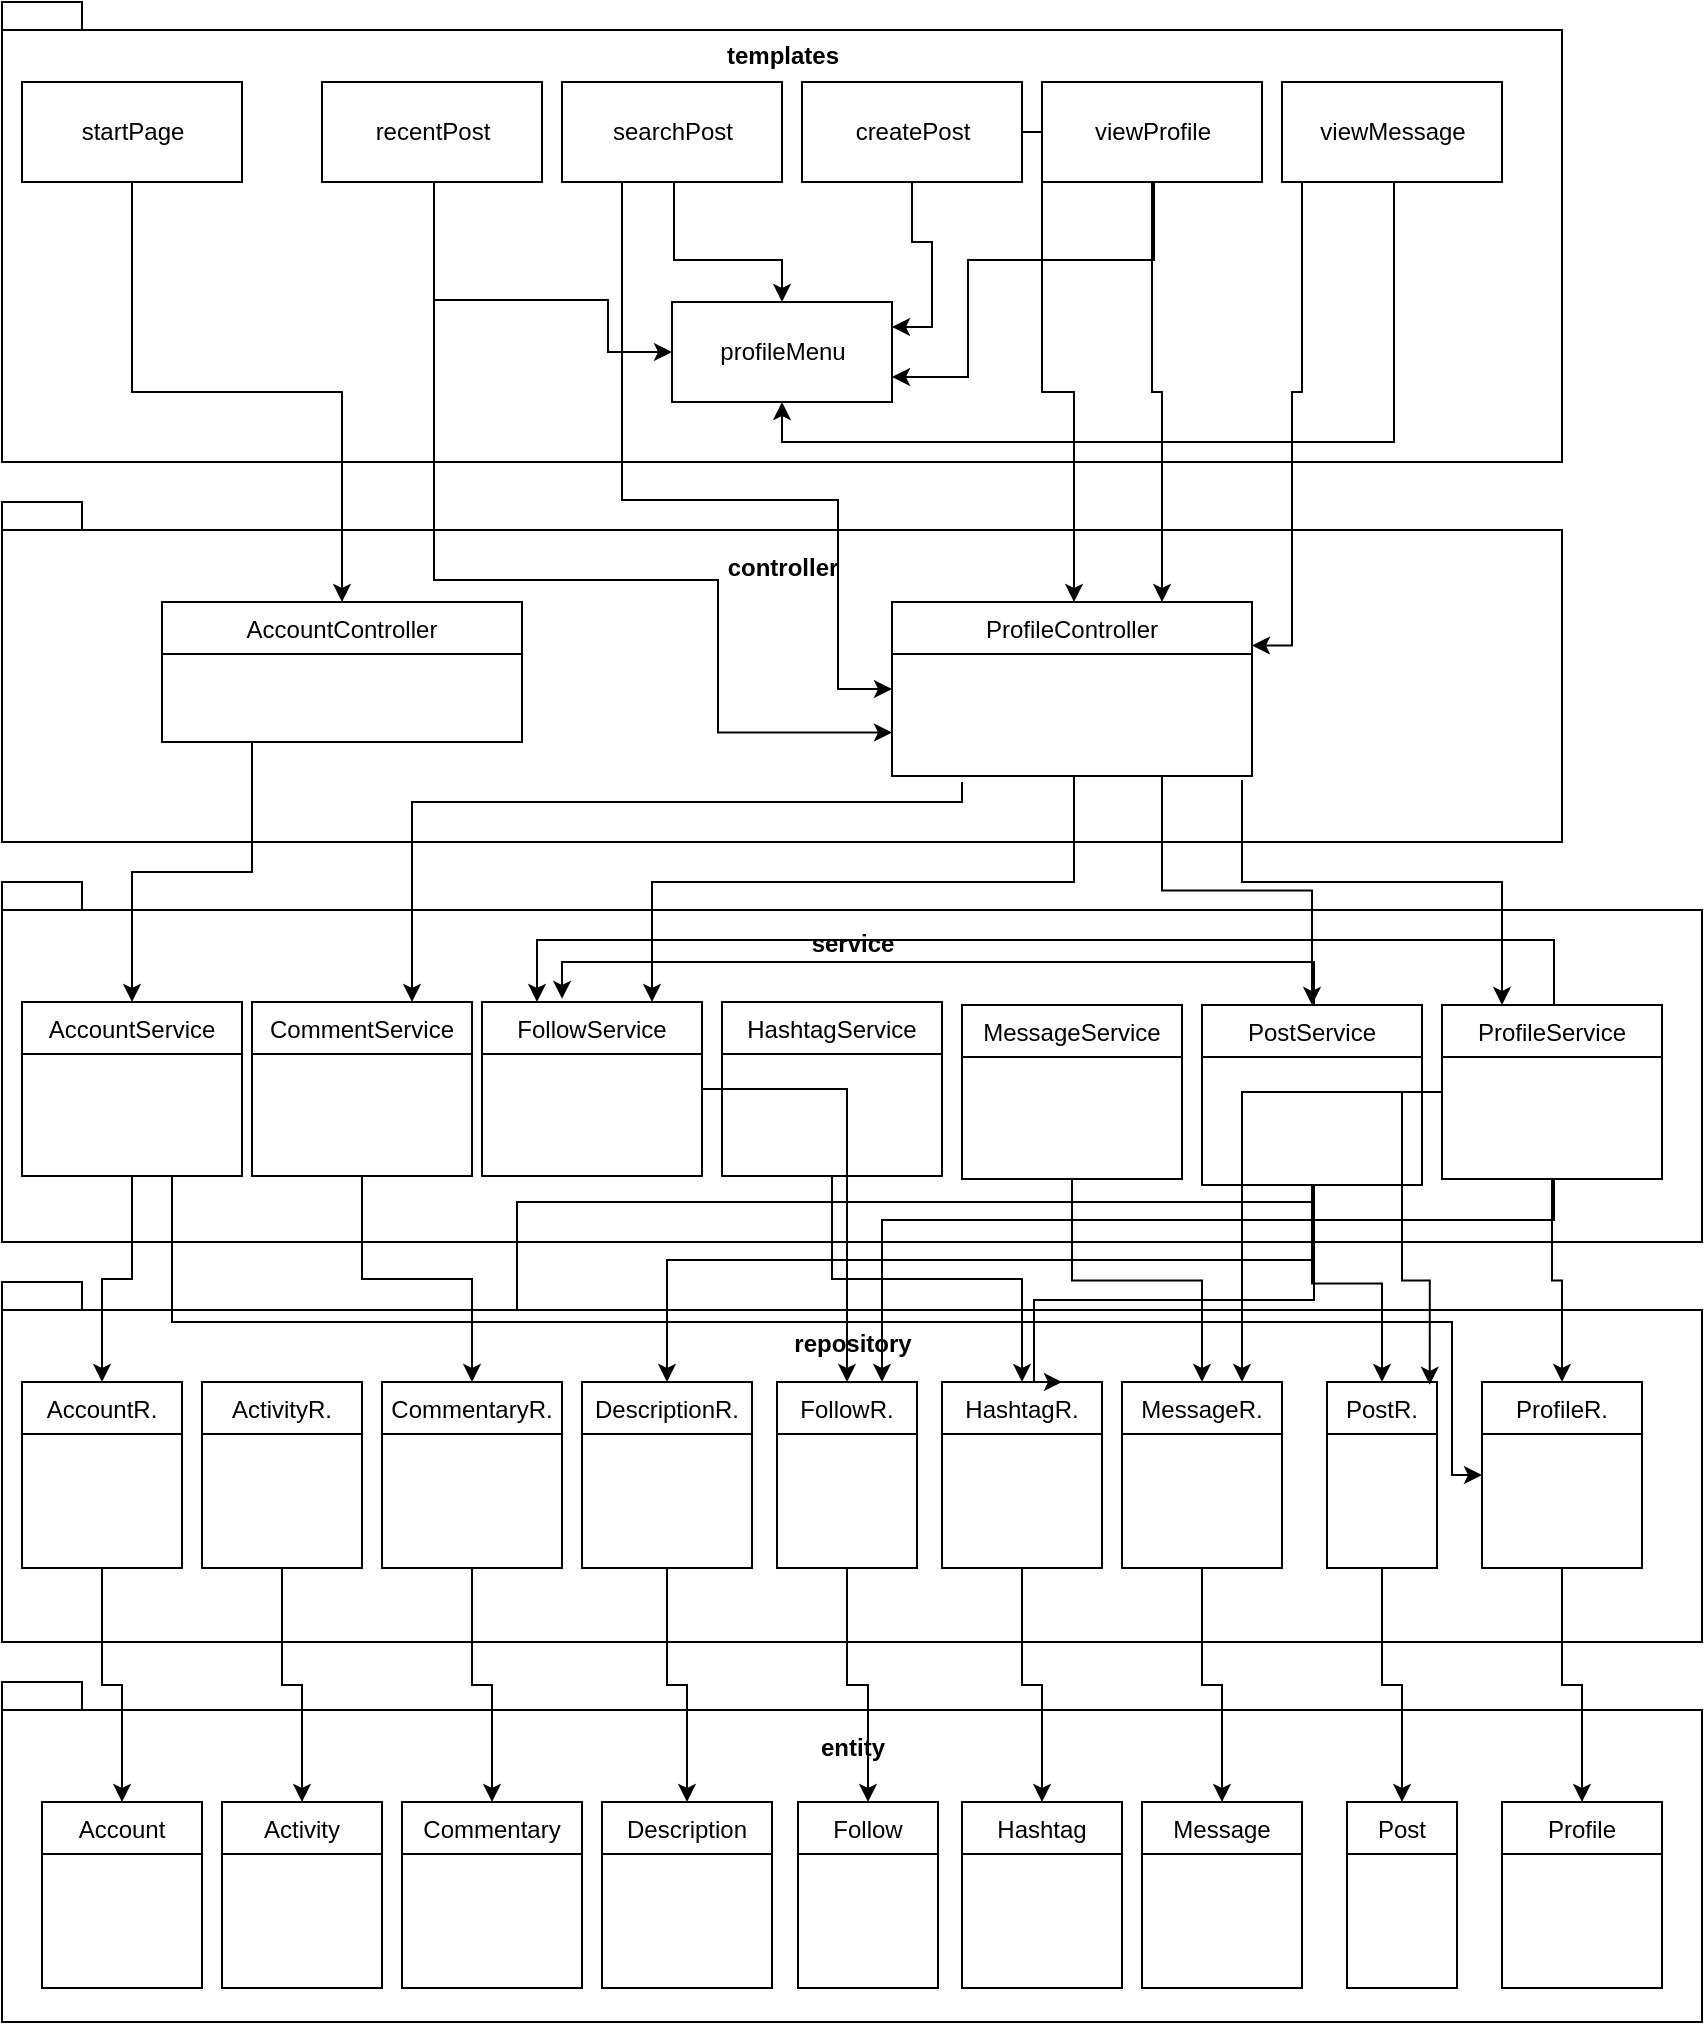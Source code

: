 <mxfile version="10.7.5" type="device"><diagram id="_zRgH4V-ce9XJRtoWXkv" name="Page-1"><mxGraphModel dx="1188" dy="589" grid="1" gridSize="10" guides="1" tooltips="1" connect="1" arrows="1" fold="1" page="1" pageScale="1" pageWidth="827" pageHeight="1169" math="0" shadow="0"><root><mxCell id="0"/><mxCell id="1" parent="0"/><mxCell id="pbRpWjGGDW8Lgzh8R3lk-18" value="controller&lt;br&gt;&lt;br&gt;&lt;br&gt;&lt;br&gt;&lt;br&gt;&lt;br&gt;&lt;br&gt;&lt;br&gt;&lt;br&gt;" style="shape=folder;fontStyle=1;spacingTop=10;tabWidth=40;tabHeight=14;tabPosition=left;html=1;" vertex="1" parent="1"><mxGeometry x="20" y="270" width="780" height="170" as="geometry"/></mxCell><mxCell id="pbRpWjGGDW8Lgzh8R3lk-2" value="templates&lt;br&gt;&lt;br&gt;&lt;br&gt;&lt;br&gt;&lt;br&gt;&lt;br&gt;&lt;br&gt;&lt;br&gt;&lt;br&gt;&lt;br&gt;&lt;br&gt;&lt;br&gt;&lt;br&gt;&lt;br&gt;" style="shape=folder;fontStyle=1;spacingTop=10;tabWidth=40;tabHeight=14;tabPosition=left;html=1;" vertex="1" parent="1"><mxGeometry x="20" y="20" width="780" height="230" as="geometry"/></mxCell><mxCell id="pbRpWjGGDW8Lgzh8R3lk-4" value="startPage" style="html=1;" vertex="1" parent="1"><mxGeometry x="30" y="60" width="110" height="50" as="geometry"/></mxCell><mxCell id="pbRpWjGGDW8Lgzh8R3lk-13" style="edgeStyle=orthogonalEdgeStyle;rounded=0;orthogonalLoop=1;jettySize=auto;html=1;entryX=0;entryY=0.5;entryDx=0;entryDy=0;" edge="1" parent="1" source="pbRpWjGGDW8Lgzh8R3lk-5" target="pbRpWjGGDW8Lgzh8R3lk-12"><mxGeometry relative="1" as="geometry"><Array as="points"><mxPoint x="236" y="169"/><mxPoint x="323" y="169"/><mxPoint x="323" y="195"/></Array></mxGeometry></mxCell><mxCell id="pbRpWjGGDW8Lgzh8R3lk-5" value="recentPost" style="html=1;" vertex="1" parent="1"><mxGeometry x="180" y="60" width="110" height="50" as="geometry"/></mxCell><mxCell id="pbRpWjGGDW8Lgzh8R3lk-14" style="edgeStyle=orthogonalEdgeStyle;rounded=0;orthogonalLoop=1;jettySize=auto;html=1;" edge="1" parent="1" source="pbRpWjGGDW8Lgzh8R3lk-6" target="pbRpWjGGDW8Lgzh8R3lk-12"><mxGeometry relative="1" as="geometry"><Array as="points"><mxPoint x="356" y="149"/><mxPoint x="410" y="149"/></Array></mxGeometry></mxCell><mxCell id="pbRpWjGGDW8Lgzh8R3lk-6" value="searchPost" style="html=1;" vertex="1" parent="1"><mxGeometry x="300" y="60" width="110" height="50" as="geometry"/></mxCell><mxCell id="pbRpWjGGDW8Lgzh8R3lk-15" style="edgeStyle=orthogonalEdgeStyle;rounded=0;orthogonalLoop=1;jettySize=auto;html=1;entryX=1;entryY=0.25;entryDx=0;entryDy=0;" edge="1" parent="1" source="pbRpWjGGDW8Lgzh8R3lk-7" target="pbRpWjGGDW8Lgzh8R3lk-12"><mxGeometry relative="1" as="geometry"/></mxCell><mxCell id="pbRpWjGGDW8Lgzh8R3lk-7" value="createPost" style="html=1;" vertex="1" parent="1"><mxGeometry x="420" y="60" width="110" height="50" as="geometry"/></mxCell><mxCell id="pbRpWjGGDW8Lgzh8R3lk-16" style="edgeStyle=orthogonalEdgeStyle;rounded=0;orthogonalLoop=1;jettySize=auto;html=1;entryX=1;entryY=0.75;entryDx=0;entryDy=0;" edge="1" parent="1" source="pbRpWjGGDW8Lgzh8R3lk-8" target="pbRpWjGGDW8Lgzh8R3lk-12"><mxGeometry relative="1" as="geometry"><Array as="points"><mxPoint x="596" y="149"/><mxPoint x="503" y="149"/><mxPoint x="503" y="207"/></Array></mxGeometry></mxCell><mxCell id="pbRpWjGGDW8Lgzh8R3lk-8" value="viewProfile" style="html=1;" vertex="1" parent="1"><mxGeometry x="540" y="60" width="110" height="50" as="geometry"/></mxCell><mxCell id="pbRpWjGGDW8Lgzh8R3lk-17" style="edgeStyle=orthogonalEdgeStyle;rounded=0;orthogonalLoop=1;jettySize=auto;html=1;" edge="1" parent="1" source="pbRpWjGGDW8Lgzh8R3lk-9" target="pbRpWjGGDW8Lgzh8R3lk-12"><mxGeometry relative="1" as="geometry"><Array as="points"><mxPoint x="716" y="240"/><mxPoint x="410" y="240"/></Array></mxGeometry></mxCell><mxCell id="pbRpWjGGDW8Lgzh8R3lk-9" value="viewMessage" style="html=1;" vertex="1" parent="1"><mxGeometry x="660" y="60" width="110" height="50" as="geometry"/></mxCell><mxCell id="pbRpWjGGDW8Lgzh8R3lk-12" value="profileMenu" style="html=1;" vertex="1" parent="1"><mxGeometry x="355" y="170" width="110" height="50" as="geometry"/></mxCell><mxCell id="pbRpWjGGDW8Lgzh8R3lk-19" value="AccountController" style="swimlane;fontStyle=0;childLayout=stackLayout;horizontal=1;startSize=26;fillColor=none;horizontalStack=0;resizeParent=1;resizeParentMax=0;resizeLast=0;collapsible=1;marginBottom=0;" vertex="1" parent="1"><mxGeometry x="100" y="320" width="180" height="70" as="geometry"/></mxCell><mxCell id="pbRpWjGGDW8Lgzh8R3lk-23" value="ProfileController" style="swimlane;fontStyle=0;childLayout=stackLayout;horizontal=1;startSize=26;fillColor=none;horizontalStack=0;resizeParent=1;resizeParentMax=0;resizeLast=0;collapsible=1;marginBottom=0;" vertex="1" parent="1"><mxGeometry x="465" y="320" width="180" height="87" as="geometry"/></mxCell><mxCell id="pbRpWjGGDW8Lgzh8R3lk-28" style="edgeStyle=orthogonalEdgeStyle;rounded=0;orthogonalLoop=1;jettySize=auto;html=1;entryX=0;entryY=0.75;entryDx=0;entryDy=0;" edge="1" parent="1" source="pbRpWjGGDW8Lgzh8R3lk-5" target="pbRpWjGGDW8Lgzh8R3lk-23"><mxGeometry relative="1" as="geometry"><Array as="points"><mxPoint x="236" y="309"/><mxPoint x="378" y="309"/><mxPoint x="378" y="385"/></Array></mxGeometry></mxCell><mxCell id="pbRpWjGGDW8Lgzh8R3lk-29" style="edgeStyle=orthogonalEdgeStyle;rounded=0;orthogonalLoop=1;jettySize=auto;html=1;entryX=0;entryY=0.5;entryDx=0;entryDy=0;" edge="1" parent="1" source="pbRpWjGGDW8Lgzh8R3lk-6" target="pbRpWjGGDW8Lgzh8R3lk-23"><mxGeometry relative="1" as="geometry"><Array as="points"><mxPoint x="330" y="269"/><mxPoint x="438" y="269"/><mxPoint x="438" y="364"/></Array></mxGeometry></mxCell><mxCell id="pbRpWjGGDW8Lgzh8R3lk-30" style="edgeStyle=orthogonalEdgeStyle;rounded=0;orthogonalLoop=1;jettySize=auto;html=1;" edge="1" parent="1" source="pbRpWjGGDW8Lgzh8R3lk-7" target="pbRpWjGGDW8Lgzh8R3lk-23"><mxGeometry relative="1" as="geometry"><Array as="points"><mxPoint x="540" y="85"/><mxPoint x="540" y="215"/><mxPoint x="556" y="215"/></Array></mxGeometry></mxCell><mxCell id="pbRpWjGGDW8Lgzh8R3lk-31" style="edgeStyle=orthogonalEdgeStyle;rounded=0;orthogonalLoop=1;jettySize=auto;html=1;entryX=0.75;entryY=0;entryDx=0;entryDy=0;" edge="1" parent="1" source="pbRpWjGGDW8Lgzh8R3lk-8" target="pbRpWjGGDW8Lgzh8R3lk-23"><mxGeometry relative="1" as="geometry"/></mxCell><mxCell id="pbRpWjGGDW8Lgzh8R3lk-32" style="edgeStyle=orthogonalEdgeStyle;rounded=0;orthogonalLoop=1;jettySize=auto;html=1;entryX=1;entryY=0.25;entryDx=0;entryDy=0;" edge="1" parent="1" source="pbRpWjGGDW8Lgzh8R3lk-9" target="pbRpWjGGDW8Lgzh8R3lk-23"><mxGeometry relative="1" as="geometry"><Array as="points"><mxPoint x="670" y="215"/><mxPoint x="665" y="215"/><mxPoint x="665" y="341"/></Array></mxGeometry></mxCell><mxCell id="pbRpWjGGDW8Lgzh8R3lk-24" style="edgeStyle=orthogonalEdgeStyle;rounded=0;orthogonalLoop=1;jettySize=auto;html=1;" edge="1" parent="1" source="pbRpWjGGDW8Lgzh8R3lk-4" target="pbRpWjGGDW8Lgzh8R3lk-19"><mxGeometry relative="1" as="geometry"/></mxCell><mxCell id="pbRpWjGGDW8Lgzh8R3lk-33" value="service&lt;br&gt;&lt;br&gt;&lt;br&gt;&lt;br&gt;&lt;br&gt;&lt;br&gt;&lt;br&gt;&lt;br&gt;&lt;br&gt;&lt;br&gt;" style="shape=folder;fontStyle=1;spacingTop=10;tabWidth=40;tabHeight=14;tabPosition=left;html=1;" vertex="1" parent="1"><mxGeometry x="20" y="460" width="850" height="180" as="geometry"/></mxCell><mxCell id="pbRpWjGGDW8Lgzh8R3lk-42" style="edgeStyle=orthogonalEdgeStyle;rounded=0;orthogonalLoop=1;jettySize=auto;html=1;exitX=0.25;exitY=1;exitDx=0;exitDy=0;" edge="1" parent="1" source="pbRpWjGGDW8Lgzh8R3lk-19" target="pbRpWjGGDW8Lgzh8R3lk-34"><mxGeometry relative="1" as="geometry"/></mxCell><mxCell id="pbRpWjGGDW8Lgzh8R3lk-34" value="AccountService" style="swimlane;fontStyle=0;childLayout=stackLayout;horizontal=1;startSize=26;fillColor=none;horizontalStack=0;resizeParent=1;resizeParentMax=0;resizeLast=0;collapsible=1;marginBottom=0;" vertex="1" parent="1"><mxGeometry x="30" y="520" width="110" height="87" as="geometry"/></mxCell><mxCell id="pbRpWjGGDW8Lgzh8R3lk-46" style="edgeStyle=orthogonalEdgeStyle;rounded=0;orthogonalLoop=1;jettySize=auto;html=1;" edge="1" parent="1" target="pbRpWjGGDW8Lgzh8R3lk-36"><mxGeometry relative="1" as="geometry"><mxPoint x="500" y="410" as="sourcePoint"/><Array as="points"><mxPoint x="500" y="420"/><mxPoint x="225" y="420"/></Array></mxGeometry></mxCell><mxCell id="pbRpWjGGDW8Lgzh8R3lk-36" value="CommentService" style="swimlane;fontStyle=0;childLayout=stackLayout;horizontal=1;startSize=26;fillColor=none;horizontalStack=0;resizeParent=1;resizeParentMax=0;resizeLast=0;collapsible=1;marginBottom=0;" vertex="1" parent="1"><mxGeometry x="145" y="520" width="110" height="87" as="geometry"/></mxCell><mxCell id="pbRpWjGGDW8Lgzh8R3lk-45" style="edgeStyle=orthogonalEdgeStyle;rounded=0;orthogonalLoop=1;jettySize=auto;html=1;exitX=0.5;exitY=1;exitDx=0;exitDy=0;" edge="1" parent="1" source="pbRpWjGGDW8Lgzh8R3lk-23" target="pbRpWjGGDW8Lgzh8R3lk-37"><mxGeometry relative="1" as="geometry"><Array as="points"><mxPoint x="556" y="460"/><mxPoint x="345" y="460"/></Array></mxGeometry></mxCell><mxCell id="pbRpWjGGDW8Lgzh8R3lk-37" value="FollowService" style="swimlane;fontStyle=0;childLayout=stackLayout;horizontal=1;startSize=26;fillColor=none;horizontalStack=0;resizeParent=1;resizeParentMax=0;resizeLast=0;collapsible=1;marginBottom=0;" vertex="1" parent="1"><mxGeometry x="260" y="520" width="110" height="87" as="geometry"/></mxCell><mxCell id="pbRpWjGGDW8Lgzh8R3lk-38" value="HashtagService" style="swimlane;fontStyle=0;childLayout=stackLayout;horizontal=1;startSize=26;fillColor=none;horizontalStack=0;resizeParent=1;resizeParentMax=0;resizeLast=0;collapsible=1;marginBottom=0;" vertex="1" parent="1"><mxGeometry x="380" y="520" width="110" height="87" as="geometry"/></mxCell><mxCell id="pbRpWjGGDW8Lgzh8R3lk-44" style="edgeStyle=orthogonalEdgeStyle;rounded=0;orthogonalLoop=1;jettySize=auto;html=1;exitX=0.75;exitY=1;exitDx=0;exitDy=0;" edge="1" parent="1" source="pbRpWjGGDW8Lgzh8R3lk-23" target="pbRpWjGGDW8Lgzh8R3lk-40"><mxGeometry relative="1" as="geometry"/></mxCell><mxCell id="pbRpWjGGDW8Lgzh8R3lk-70" style="edgeStyle=orthogonalEdgeStyle;rounded=0;orthogonalLoop=1;jettySize=auto;html=1;entryX=0.75;entryY=0;entryDx=0;entryDy=0;" edge="1" parent="1" source="pbRpWjGGDW8Lgzh8R3lk-40" target="pbRpWjGGDW8Lgzh8R3lk-51"><mxGeometry relative="1" as="geometry"><Array as="points"><mxPoint x="676" y="620"/><mxPoint x="278" y="620"/></Array></mxGeometry></mxCell><mxCell id="pbRpWjGGDW8Lgzh8R3lk-40" value="PostService" style="swimlane;fontStyle=0;childLayout=stackLayout;horizontal=1;startSize=26;fillColor=none;horizontalStack=0;resizeParent=1;resizeParentMax=0;resizeLast=0;collapsible=1;marginBottom=0;" vertex="1" parent="1"><mxGeometry x="620" y="521.5" width="110" height="90" as="geometry"/></mxCell><mxCell id="pbRpWjGGDW8Lgzh8R3lk-43" style="edgeStyle=orthogonalEdgeStyle;rounded=0;orthogonalLoop=1;jettySize=auto;html=1;" edge="1" parent="1" target="pbRpWjGGDW8Lgzh8R3lk-41"><mxGeometry relative="1" as="geometry"><mxPoint x="640" y="409" as="sourcePoint"/><Array as="points"><mxPoint x="640" y="460"/><mxPoint x="770" y="460"/></Array></mxGeometry></mxCell><mxCell id="pbRpWjGGDW8Lgzh8R3lk-72" style="edgeStyle=orthogonalEdgeStyle;rounded=0;orthogonalLoop=1;jettySize=auto;html=1;entryX=0.25;entryY=0;entryDx=0;entryDy=0;" edge="1" parent="1" source="pbRpWjGGDW8Lgzh8R3lk-41" target="pbRpWjGGDW8Lgzh8R3lk-37"><mxGeometry relative="1" as="geometry"><Array as="points"><mxPoint x="796" y="489"/><mxPoint x="287" y="489"/></Array></mxGeometry></mxCell><mxCell id="pbRpWjGGDW8Lgzh8R3lk-41" value="ProfileService" style="swimlane;fontStyle=0;childLayout=stackLayout;horizontal=1;startSize=26;fillColor=none;horizontalStack=0;resizeParent=1;resizeParentMax=0;resizeLast=0;collapsible=1;marginBottom=0;" vertex="1" parent="1"><mxGeometry x="740" y="521.5" width="110" height="87" as="geometry"/></mxCell><mxCell id="pbRpWjGGDW8Lgzh8R3lk-47" value="repository&lt;br&gt;&lt;br&gt;&lt;br&gt;&lt;br&gt;&lt;br&gt;&lt;br&gt;&lt;br&gt;&lt;br&gt;&lt;br&gt;&lt;br&gt;" style="shape=folder;fontStyle=1;spacingTop=10;tabWidth=40;tabHeight=14;tabPosition=left;html=1;" vertex="1" parent="1"><mxGeometry x="20" y="660" width="850" height="180" as="geometry"/></mxCell><mxCell id="pbRpWjGGDW8Lgzh8R3lk-48" value="AccountR." style="swimlane;fontStyle=0;childLayout=stackLayout;horizontal=1;startSize=26;fillColor=none;horizontalStack=0;resizeParent=1;resizeParentMax=0;resizeLast=0;collapsible=1;marginBottom=0;" vertex="1" parent="1"><mxGeometry x="30" y="710" width="80" height="93" as="geometry"/></mxCell><mxCell id="pbRpWjGGDW8Lgzh8R3lk-50" value="ActivityR." style="swimlane;fontStyle=0;childLayout=stackLayout;horizontal=1;startSize=26;fillColor=none;horizontalStack=0;resizeParent=1;resizeParentMax=0;resizeLast=0;collapsible=1;marginBottom=0;" vertex="1" parent="1"><mxGeometry x="120" y="710" width="80" height="93" as="geometry"/></mxCell><mxCell id="pbRpWjGGDW8Lgzh8R3lk-51" value="CommentaryR." style="swimlane;fontStyle=0;childLayout=stackLayout;horizontal=1;startSize=26;fillColor=none;horizontalStack=0;resizeParent=1;resizeParentMax=0;resizeLast=0;collapsible=1;marginBottom=0;" vertex="1" parent="1"><mxGeometry x="210" y="710" width="90" height="93" as="geometry"/></mxCell><mxCell id="pbRpWjGGDW8Lgzh8R3lk-52" value="DescriptionR." style="swimlane;fontStyle=0;childLayout=stackLayout;horizontal=1;startSize=26;fillColor=none;horizontalStack=0;resizeParent=1;resizeParentMax=0;resizeLast=0;collapsible=1;marginBottom=0;" vertex="1" parent="1"><mxGeometry x="310" y="710" width="85" height="93" as="geometry"/></mxCell><mxCell id="pbRpWjGGDW8Lgzh8R3lk-53" value="FollowR." style="swimlane;fontStyle=0;childLayout=stackLayout;horizontal=1;startSize=26;fillColor=none;horizontalStack=0;resizeParent=1;resizeParentMax=0;resizeLast=0;collapsible=1;marginBottom=0;" vertex="1" parent="1"><mxGeometry x="407.5" y="710" width="70" height="93" as="geometry"/></mxCell><mxCell id="pbRpWjGGDW8Lgzh8R3lk-54" value="HashtagR." style="swimlane;fontStyle=0;childLayout=stackLayout;horizontal=1;startSize=26;fillColor=none;horizontalStack=0;resizeParent=1;resizeParentMax=0;resizeLast=0;collapsible=1;marginBottom=0;" vertex="1" parent="1"><mxGeometry x="490" y="710" width="80" height="93" as="geometry"/></mxCell><mxCell id="pbRpWjGGDW8Lgzh8R3lk-55" value="MessageR." style="swimlane;fontStyle=0;childLayout=stackLayout;horizontal=1;startSize=26;fillColor=none;horizontalStack=0;resizeParent=1;resizeParentMax=0;resizeLast=0;collapsible=1;marginBottom=0;" vertex="1" parent="1"><mxGeometry x="580" y="710" width="80" height="93" as="geometry"/></mxCell><mxCell id="pbRpWjGGDW8Lgzh8R3lk-56" value="PostR." style="swimlane;fontStyle=0;childLayout=stackLayout;horizontal=1;startSize=26;fillColor=none;horizontalStack=0;resizeParent=1;resizeParentMax=0;resizeLast=0;collapsible=1;marginBottom=0;" vertex="1" parent="1"><mxGeometry x="682.5" y="710" width="55" height="93" as="geometry"/></mxCell><mxCell id="pbRpWjGGDW8Lgzh8R3lk-57" value="ProfileR." style="swimlane;fontStyle=0;childLayout=stackLayout;horizontal=1;startSize=26;fillColor=none;horizontalStack=0;resizeParent=1;resizeParentMax=0;resizeLast=0;collapsible=1;marginBottom=0;" vertex="1" parent="1"><mxGeometry x="760" y="710" width="80" height="93" as="geometry"/></mxCell><mxCell id="pbRpWjGGDW8Lgzh8R3lk-59" style="edgeStyle=orthogonalEdgeStyle;rounded=0;orthogonalLoop=1;jettySize=auto;html=1;" edge="1" parent="1" source="pbRpWjGGDW8Lgzh8R3lk-34" target="pbRpWjGGDW8Lgzh8R3lk-57"><mxGeometry relative="1" as="geometry"><Array as="points"><mxPoint x="105" y="680"/><mxPoint x="745" y="680"/></Array></mxGeometry></mxCell><mxCell id="pbRpWjGGDW8Lgzh8R3lk-58" style="edgeStyle=orthogonalEdgeStyle;rounded=0;orthogonalLoop=1;jettySize=auto;html=1;entryX=0.5;entryY=0;entryDx=0;entryDy=0;" edge="1" parent="1" source="pbRpWjGGDW8Lgzh8R3lk-34" target="pbRpWjGGDW8Lgzh8R3lk-48"><mxGeometry relative="1" as="geometry"/></mxCell><mxCell id="pbRpWjGGDW8Lgzh8R3lk-60" style="edgeStyle=orthogonalEdgeStyle;rounded=0;orthogonalLoop=1;jettySize=auto;html=1;" edge="1" parent="1" source="pbRpWjGGDW8Lgzh8R3lk-36" target="pbRpWjGGDW8Lgzh8R3lk-51"><mxGeometry relative="1" as="geometry"/></mxCell><mxCell id="pbRpWjGGDW8Lgzh8R3lk-61" style="edgeStyle=orthogonalEdgeStyle;rounded=0;orthogonalLoop=1;jettySize=auto;html=1;" edge="1" parent="1" source="pbRpWjGGDW8Lgzh8R3lk-37" target="pbRpWjGGDW8Lgzh8R3lk-53"><mxGeometry relative="1" as="geometry"/></mxCell><mxCell id="pbRpWjGGDW8Lgzh8R3lk-62" style="edgeStyle=orthogonalEdgeStyle;rounded=0;orthogonalLoop=1;jettySize=auto;html=1;" edge="1" parent="1" source="pbRpWjGGDW8Lgzh8R3lk-38" target="pbRpWjGGDW8Lgzh8R3lk-54"><mxGeometry relative="1" as="geometry"/></mxCell><mxCell id="pbRpWjGGDW8Lgzh8R3lk-64" value="MessageService" style="swimlane;fontStyle=0;childLayout=stackLayout;horizontal=1;startSize=26;fillColor=none;horizontalStack=0;resizeParent=1;resizeParentMax=0;resizeLast=0;collapsible=1;marginBottom=0;" vertex="1" parent="1"><mxGeometry x="500" y="521.5" width="110" height="87" as="geometry"/></mxCell><mxCell id="pbRpWjGGDW8Lgzh8R3lk-65" style="edgeStyle=orthogonalEdgeStyle;rounded=0;orthogonalLoop=1;jettySize=auto;html=1;" edge="1" parent="1" source="pbRpWjGGDW8Lgzh8R3lk-64" target="pbRpWjGGDW8Lgzh8R3lk-55"><mxGeometry relative="1" as="geometry"/></mxCell><mxCell id="pbRpWjGGDW8Lgzh8R3lk-66" style="edgeStyle=orthogonalEdgeStyle;rounded=0;orthogonalLoop=1;jettySize=auto;html=1;entryX=0.5;entryY=0;entryDx=0;entryDy=0;" edge="1" parent="1" source="pbRpWjGGDW8Lgzh8R3lk-40" target="pbRpWjGGDW8Lgzh8R3lk-56"><mxGeometry relative="1" as="geometry"/></mxCell><mxCell id="pbRpWjGGDW8Lgzh8R3lk-68" style="edgeStyle=orthogonalEdgeStyle;rounded=0;orthogonalLoop=1;jettySize=auto;html=1;entryX=0.75;entryY=0;entryDx=0;entryDy=0;" edge="1" parent="1" source="pbRpWjGGDW8Lgzh8R3lk-40" target="pbRpWjGGDW8Lgzh8R3lk-54"><mxGeometry relative="1" as="geometry"><Array as="points"><mxPoint x="676" y="669"/><mxPoint x="536" y="669"/></Array></mxGeometry></mxCell><mxCell id="pbRpWjGGDW8Lgzh8R3lk-67" style="edgeStyle=orthogonalEdgeStyle;rounded=0;orthogonalLoop=1;jettySize=auto;html=1;entryX=0.5;entryY=0;entryDx=0;entryDy=0;" edge="1" parent="1" source="pbRpWjGGDW8Lgzh8R3lk-40" target="pbRpWjGGDW8Lgzh8R3lk-52"><mxGeometry relative="1" as="geometry"><Array as="points"><mxPoint x="676" y="649"/><mxPoint x="352" y="649"/></Array></mxGeometry></mxCell><mxCell id="pbRpWjGGDW8Lgzh8R3lk-69" style="edgeStyle=orthogonalEdgeStyle;rounded=0;orthogonalLoop=1;jettySize=auto;html=1;entryX=0.364;entryY=-0.018;entryDx=0;entryDy=0;entryPerimeter=0;" edge="1" parent="1" source="pbRpWjGGDW8Lgzh8R3lk-40" target="pbRpWjGGDW8Lgzh8R3lk-37"><mxGeometry relative="1" as="geometry"><Array as="points"><mxPoint x="676" y="500"/><mxPoint x="300" y="500"/></Array></mxGeometry></mxCell><mxCell id="pbRpWjGGDW8Lgzh8R3lk-71" style="edgeStyle=orthogonalEdgeStyle;rounded=0;orthogonalLoop=1;jettySize=auto;html=1;entryX=0.5;entryY=0;entryDx=0;entryDy=0;" edge="1" parent="1" source="pbRpWjGGDW8Lgzh8R3lk-41" target="pbRpWjGGDW8Lgzh8R3lk-57"><mxGeometry relative="1" as="geometry"/></mxCell><mxCell id="pbRpWjGGDW8Lgzh8R3lk-73" style="edgeStyle=orthogonalEdgeStyle;rounded=0;orthogonalLoop=1;jettySize=auto;html=1;entryX=0.75;entryY=0;entryDx=0;entryDy=0;" edge="1" parent="1" source="pbRpWjGGDW8Lgzh8R3lk-41" target="pbRpWjGGDW8Lgzh8R3lk-53"><mxGeometry relative="1" as="geometry"><Array as="points"><mxPoint x="796" y="629"/><mxPoint x="460" y="629"/></Array></mxGeometry></mxCell><mxCell id="pbRpWjGGDW8Lgzh8R3lk-74" style="edgeStyle=orthogonalEdgeStyle;rounded=0;orthogonalLoop=1;jettySize=auto;html=1;entryX=0.75;entryY=0;entryDx=0;entryDy=0;" edge="1" parent="1" source="pbRpWjGGDW8Lgzh8R3lk-41" target="pbRpWjGGDW8Lgzh8R3lk-55"><mxGeometry relative="1" as="geometry"/></mxCell><mxCell id="pbRpWjGGDW8Lgzh8R3lk-75" style="edgeStyle=orthogonalEdgeStyle;rounded=0;orthogonalLoop=1;jettySize=auto;html=1;entryX=0.934;entryY=0.015;entryDx=0;entryDy=0;entryPerimeter=0;" edge="1" parent="1" source="pbRpWjGGDW8Lgzh8R3lk-41" target="pbRpWjGGDW8Lgzh8R3lk-56"><mxGeometry relative="1" as="geometry"/></mxCell><mxCell id="pbRpWjGGDW8Lgzh8R3lk-76" value="entity&lt;br&gt;&lt;br&gt;&lt;br&gt;&lt;br&gt;&lt;br&gt;&lt;br&gt;&lt;br&gt;&lt;br&gt;&lt;br&gt;" style="shape=folder;fontStyle=1;spacingTop=10;tabWidth=40;tabHeight=14;tabPosition=left;html=1;" vertex="1" parent="1"><mxGeometry x="20" y="860" width="850" height="170" as="geometry"/></mxCell><mxCell id="pbRpWjGGDW8Lgzh8R3lk-86" value="Account" style="swimlane;fontStyle=0;childLayout=stackLayout;horizontal=1;startSize=26;fillColor=none;horizontalStack=0;resizeParent=1;resizeParentMax=0;resizeLast=0;collapsible=1;marginBottom=0;" vertex="1" parent="1"><mxGeometry x="40" y="920" width="80" height="93" as="geometry"/></mxCell><mxCell id="pbRpWjGGDW8Lgzh8R3lk-87" value="Activity" style="swimlane;fontStyle=0;childLayout=stackLayout;horizontal=1;startSize=26;fillColor=none;horizontalStack=0;resizeParent=1;resizeParentMax=0;resizeLast=0;collapsible=1;marginBottom=0;" vertex="1" parent="1"><mxGeometry x="130" y="920" width="80" height="93" as="geometry"/></mxCell><mxCell id="pbRpWjGGDW8Lgzh8R3lk-88" value="Commentary" style="swimlane;fontStyle=0;childLayout=stackLayout;horizontal=1;startSize=26;fillColor=none;horizontalStack=0;resizeParent=1;resizeParentMax=0;resizeLast=0;collapsible=1;marginBottom=0;" vertex="1" parent="1"><mxGeometry x="220" y="920" width="90" height="93" as="geometry"/></mxCell><mxCell id="pbRpWjGGDW8Lgzh8R3lk-89" value="Description" style="swimlane;fontStyle=0;childLayout=stackLayout;horizontal=1;startSize=26;fillColor=none;horizontalStack=0;resizeParent=1;resizeParentMax=0;resizeLast=0;collapsible=1;marginBottom=0;" vertex="1" parent="1"><mxGeometry x="320" y="920" width="85" height="93" as="geometry"/></mxCell><mxCell id="pbRpWjGGDW8Lgzh8R3lk-90" value="Follow" style="swimlane;fontStyle=0;childLayout=stackLayout;horizontal=1;startSize=26;fillColor=none;horizontalStack=0;resizeParent=1;resizeParentMax=0;resizeLast=0;collapsible=1;marginBottom=0;" vertex="1" parent="1"><mxGeometry x="418" y="920" width="70" height="93" as="geometry"/></mxCell><mxCell id="pbRpWjGGDW8Lgzh8R3lk-91" value="Hashtag" style="swimlane;fontStyle=0;childLayout=stackLayout;horizontal=1;startSize=26;fillColor=none;horizontalStack=0;resizeParent=1;resizeParentMax=0;resizeLast=0;collapsible=1;marginBottom=0;" vertex="1" parent="1"><mxGeometry x="500" y="920" width="80" height="93" as="geometry"/></mxCell><mxCell id="pbRpWjGGDW8Lgzh8R3lk-92" value="Message" style="swimlane;fontStyle=0;childLayout=stackLayout;horizontal=1;startSize=26;fillColor=none;horizontalStack=0;resizeParent=1;resizeParentMax=0;resizeLast=0;collapsible=1;marginBottom=0;" vertex="1" parent="1"><mxGeometry x="590" y="920" width="80" height="93" as="geometry"/></mxCell><mxCell id="pbRpWjGGDW8Lgzh8R3lk-93" value="Post" style="swimlane;fontStyle=0;childLayout=stackLayout;horizontal=1;startSize=26;fillColor=none;horizontalStack=0;resizeParent=1;resizeParentMax=0;resizeLast=0;collapsible=1;marginBottom=0;" vertex="1" parent="1"><mxGeometry x="692.5" y="920" width="55" height="93" as="geometry"/></mxCell><mxCell id="pbRpWjGGDW8Lgzh8R3lk-94" value="Profile" style="swimlane;fontStyle=0;childLayout=stackLayout;horizontal=1;startSize=26;fillColor=none;horizontalStack=0;resizeParent=1;resizeParentMax=0;resizeLast=0;collapsible=1;marginBottom=0;" vertex="1" parent="1"><mxGeometry x="770" y="920" width="80" height="93" as="geometry"/></mxCell><mxCell id="pbRpWjGGDW8Lgzh8R3lk-95" style="edgeStyle=orthogonalEdgeStyle;rounded=0;orthogonalLoop=1;jettySize=auto;html=1;entryX=0.5;entryY=0;entryDx=0;entryDy=0;" edge="1" parent="1" source="pbRpWjGGDW8Lgzh8R3lk-48" target="pbRpWjGGDW8Lgzh8R3lk-86"><mxGeometry relative="1" as="geometry"/></mxCell><mxCell id="pbRpWjGGDW8Lgzh8R3lk-96" style="edgeStyle=orthogonalEdgeStyle;rounded=0;orthogonalLoop=1;jettySize=auto;html=1;" edge="1" parent="1" source="pbRpWjGGDW8Lgzh8R3lk-50" target="pbRpWjGGDW8Lgzh8R3lk-87"><mxGeometry relative="1" as="geometry"/></mxCell><mxCell id="pbRpWjGGDW8Lgzh8R3lk-97" style="edgeStyle=orthogonalEdgeStyle;rounded=0;orthogonalLoop=1;jettySize=auto;html=1;" edge="1" parent="1" source="pbRpWjGGDW8Lgzh8R3lk-51" target="pbRpWjGGDW8Lgzh8R3lk-88"><mxGeometry relative="1" as="geometry"/></mxCell><mxCell id="pbRpWjGGDW8Lgzh8R3lk-98" style="edgeStyle=orthogonalEdgeStyle;rounded=0;orthogonalLoop=1;jettySize=auto;html=1;" edge="1" parent="1" source="pbRpWjGGDW8Lgzh8R3lk-52" target="pbRpWjGGDW8Lgzh8R3lk-89"><mxGeometry relative="1" as="geometry"/></mxCell><mxCell id="pbRpWjGGDW8Lgzh8R3lk-99" style="edgeStyle=orthogonalEdgeStyle;rounded=0;orthogonalLoop=1;jettySize=auto;html=1;" edge="1" parent="1" source="pbRpWjGGDW8Lgzh8R3lk-53" target="pbRpWjGGDW8Lgzh8R3lk-90"><mxGeometry relative="1" as="geometry"/></mxCell><mxCell id="pbRpWjGGDW8Lgzh8R3lk-100" style="edgeStyle=orthogonalEdgeStyle;rounded=0;orthogonalLoop=1;jettySize=auto;html=1;entryX=0.5;entryY=0;entryDx=0;entryDy=0;" edge="1" parent="1" source="pbRpWjGGDW8Lgzh8R3lk-54" target="pbRpWjGGDW8Lgzh8R3lk-91"><mxGeometry relative="1" as="geometry"/></mxCell><mxCell id="pbRpWjGGDW8Lgzh8R3lk-101" style="edgeStyle=orthogonalEdgeStyle;rounded=0;orthogonalLoop=1;jettySize=auto;html=1;" edge="1" parent="1" source="pbRpWjGGDW8Lgzh8R3lk-55" target="pbRpWjGGDW8Lgzh8R3lk-92"><mxGeometry relative="1" as="geometry"/></mxCell><mxCell id="pbRpWjGGDW8Lgzh8R3lk-102" style="edgeStyle=orthogonalEdgeStyle;rounded=0;orthogonalLoop=1;jettySize=auto;html=1;" edge="1" parent="1" source="pbRpWjGGDW8Lgzh8R3lk-56" target="pbRpWjGGDW8Lgzh8R3lk-93"><mxGeometry relative="1" as="geometry"/></mxCell><mxCell id="pbRpWjGGDW8Lgzh8R3lk-103" style="edgeStyle=orthogonalEdgeStyle;rounded=0;orthogonalLoop=1;jettySize=auto;html=1;entryX=0.5;entryY=0;entryDx=0;entryDy=0;" edge="1" parent="1" source="pbRpWjGGDW8Lgzh8R3lk-57" target="pbRpWjGGDW8Lgzh8R3lk-94"><mxGeometry relative="1" as="geometry"/></mxCell></root></mxGraphModel></diagram></mxfile>